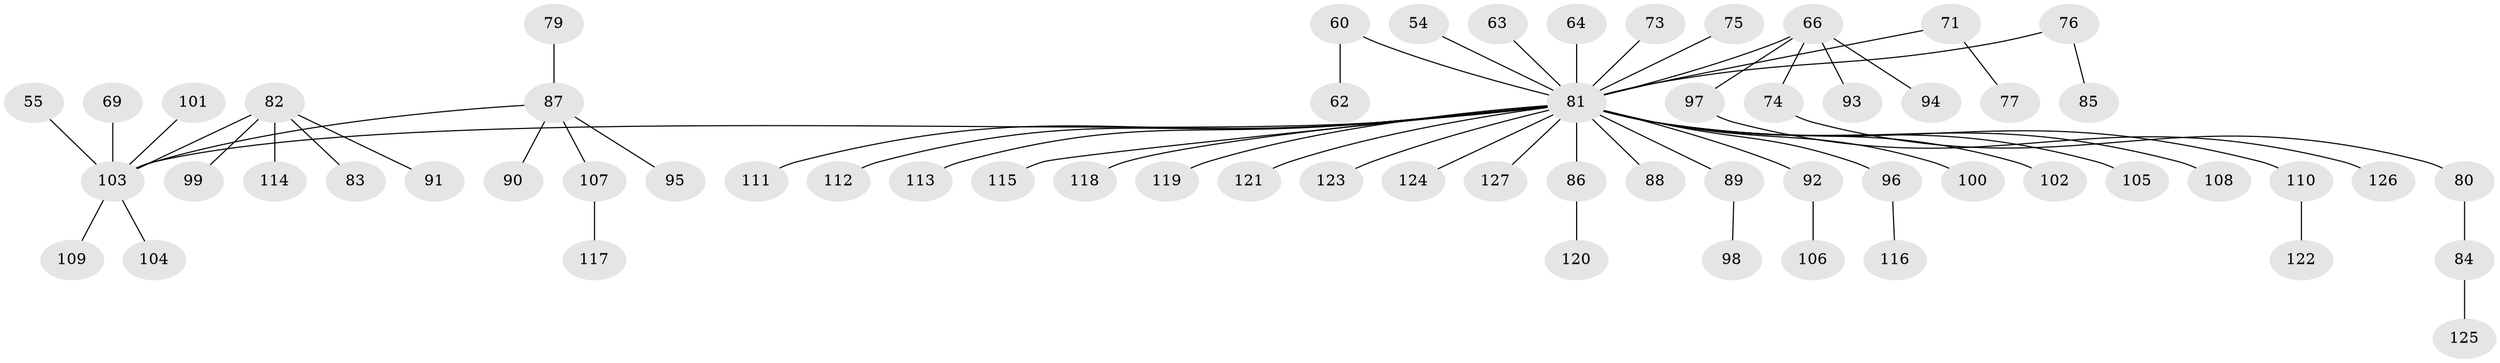 // original degree distribution, {5: 0.031496062992125984, 9: 0.007874015748031496, 4: 0.06299212598425197, 6: 0.015748031496062992, 3: 0.12598425196850394, 2: 0.2204724409448819, 8: 0.007874015748031496, 1: 0.5275590551181102}
// Generated by graph-tools (version 1.1) at 2025/52/03/09/25 04:52:49]
// undirected, 63 vertices, 62 edges
graph export_dot {
graph [start="1"]
  node [color=gray90,style=filled];
  54;
  55;
  60;
  62;
  63;
  64;
  66 [super="+42+45"];
  69;
  71;
  73;
  74 [super="+56"];
  75;
  76 [super="+44"];
  77;
  79;
  80 [super="+72"];
  81 [super="+70+78+43+47+51+39+52+59+53"];
  82 [super="+65"];
  83;
  84;
  85;
  86;
  87 [super="+68"];
  88;
  89;
  90;
  91;
  92;
  93;
  94;
  95;
  96;
  97 [super="+67"];
  98;
  99;
  100;
  101;
  102;
  103 [super="+10+61+40"];
  104;
  105;
  106;
  107;
  108;
  109;
  110;
  111;
  112;
  113;
  114;
  115;
  116;
  117;
  118;
  119;
  120;
  121;
  122;
  123;
  124;
  125;
  126;
  127;
  54 -- 81;
  55 -- 103;
  60 -- 62;
  60 -- 81;
  63 -- 81;
  64 -- 81;
  66 -- 94;
  66 -- 93;
  66 -- 74;
  66 -- 97;
  66 -- 81;
  69 -- 103;
  71 -- 77;
  71 -- 81;
  73 -- 81;
  74 -- 80;
  75 -- 81;
  76 -- 85;
  76 -- 81;
  79 -- 87;
  80 -- 84;
  81 -- 89;
  81 -- 124;
  81 -- 88;
  81 -- 92;
  81 -- 96;
  81 -- 100;
  81 -- 102;
  81 -- 103;
  81 -- 105;
  81 -- 108;
  81 -- 110;
  81 -- 111;
  81 -- 112;
  81 -- 113;
  81 -- 115;
  81 -- 118;
  81 -- 119;
  81 -- 121;
  81 -- 123;
  81 -- 127;
  81 -- 86;
  82 -- 99;
  82 -- 83;
  82 -- 114;
  82 -- 103;
  82 -- 91;
  84 -- 125;
  86 -- 120;
  87 -- 103;
  87 -- 90;
  87 -- 107;
  87 -- 95;
  89 -- 98;
  92 -- 106;
  96 -- 116;
  97 -- 126;
  101 -- 103;
  103 -- 104;
  103 -- 109;
  107 -- 117;
  110 -- 122;
}
